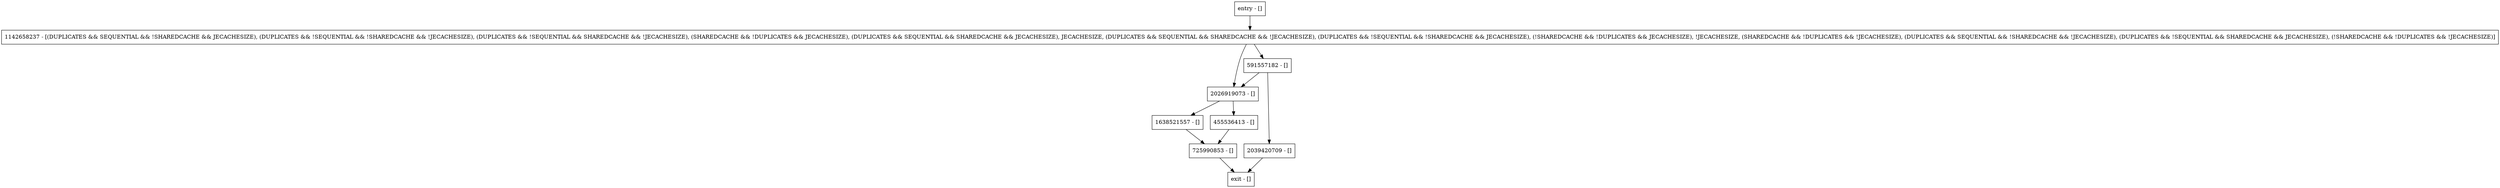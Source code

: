 digraph <init> {
node [shape=record];
entry [label="entry - []"];
exit [label="exit - []"];
1638521557 [label="1638521557 - []"];
2026919073 [label="2026919073 - []"];
591557182 [label="591557182 - []"];
455536413 [label="455536413 - []"];
725990853 [label="725990853 - []"];
1142658237 [label="1142658237 - [(DUPLICATES && SEQUENTIAL && !SHAREDCACHE && JECACHESIZE), (DUPLICATES && !SEQUENTIAL && !SHAREDCACHE && !JECACHESIZE), (DUPLICATES && !SEQUENTIAL && SHAREDCACHE && !JECACHESIZE), (SHAREDCACHE && !DUPLICATES && JECACHESIZE), (DUPLICATES && SEQUENTIAL && SHAREDCACHE && JECACHESIZE), JECACHESIZE, (DUPLICATES && SEQUENTIAL && SHAREDCACHE && !JECACHESIZE), (DUPLICATES && !SEQUENTIAL && !SHAREDCACHE && JECACHESIZE), (!SHAREDCACHE && !DUPLICATES && JECACHESIZE), !JECACHESIZE, (SHAREDCACHE && !DUPLICATES && !JECACHESIZE), (DUPLICATES && SEQUENTIAL && !SHAREDCACHE && !JECACHESIZE), (DUPLICATES && !SEQUENTIAL && SHAREDCACHE && JECACHESIZE), (!SHAREDCACHE && !DUPLICATES && !JECACHESIZE)]"];
2039420709 [label="2039420709 - []"];
entry;
exit;
entry -> 1142658237;
1638521557 -> 725990853;
2026919073 -> 1638521557;
2026919073 -> 455536413;
591557182 -> 2026919073;
591557182 -> 2039420709;
455536413 -> 725990853;
725990853 -> exit;
1142658237 -> 2026919073;
1142658237 -> 591557182;
2039420709 -> exit;
}

